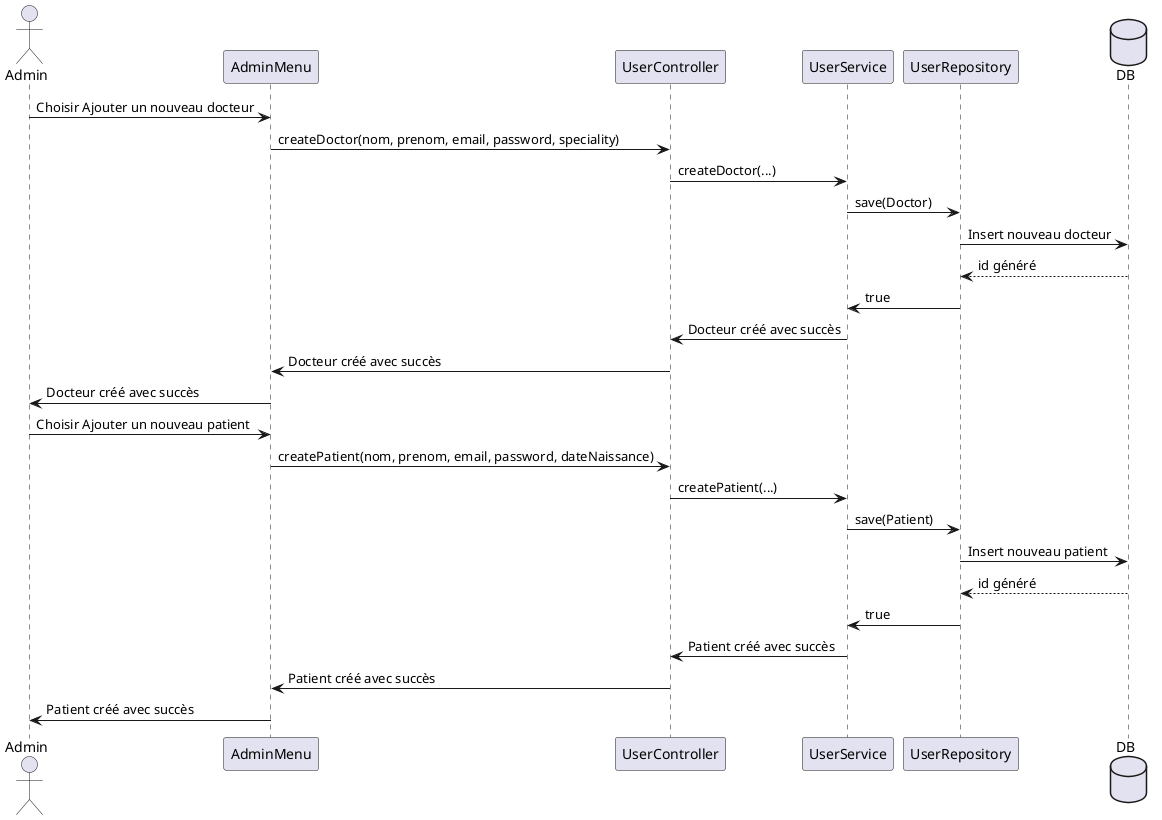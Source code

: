 @startuml
actor Admin
participant AdminMenu
participant UserController
participant UserService
participant UserRepository
database DB

'=== Admin adds a new Doctor ===
Admin -> AdminMenu : Choisir Ajouter un nouveau docteur
AdminMenu -> UserController : createDoctor(nom, prenom, email, password, speciality)
UserController -> UserService : createDoctor(...)
UserService -> UserRepository : save(Doctor)
UserRepository -> DB : Insert nouveau docteur
DB --> UserRepository : id généré
UserRepository -> UserService : true
UserService -> UserController : Docteur créé avec succès
UserController -> AdminMenu : Docteur créé avec succès
AdminMenu -> Admin : Docteur créé avec succès

'=== Admin adds a new Patient ===
Admin -> AdminMenu : Choisir Ajouter un nouveau patient
AdminMenu -> UserController : createPatient(nom, prenom, email, password, dateNaissance)
UserController -> UserService : createPatient(...)
UserService -> UserRepository : save(Patient)
UserRepository -> DB : Insert nouveau patient
DB --> UserRepository : id généré
UserRepository -> UserService : true
UserService -> UserController : Patient créé avec succès
UserController -> AdminMenu : Patient créé avec succès
AdminMenu -> Admin : Patient créé avec succès
@enduml